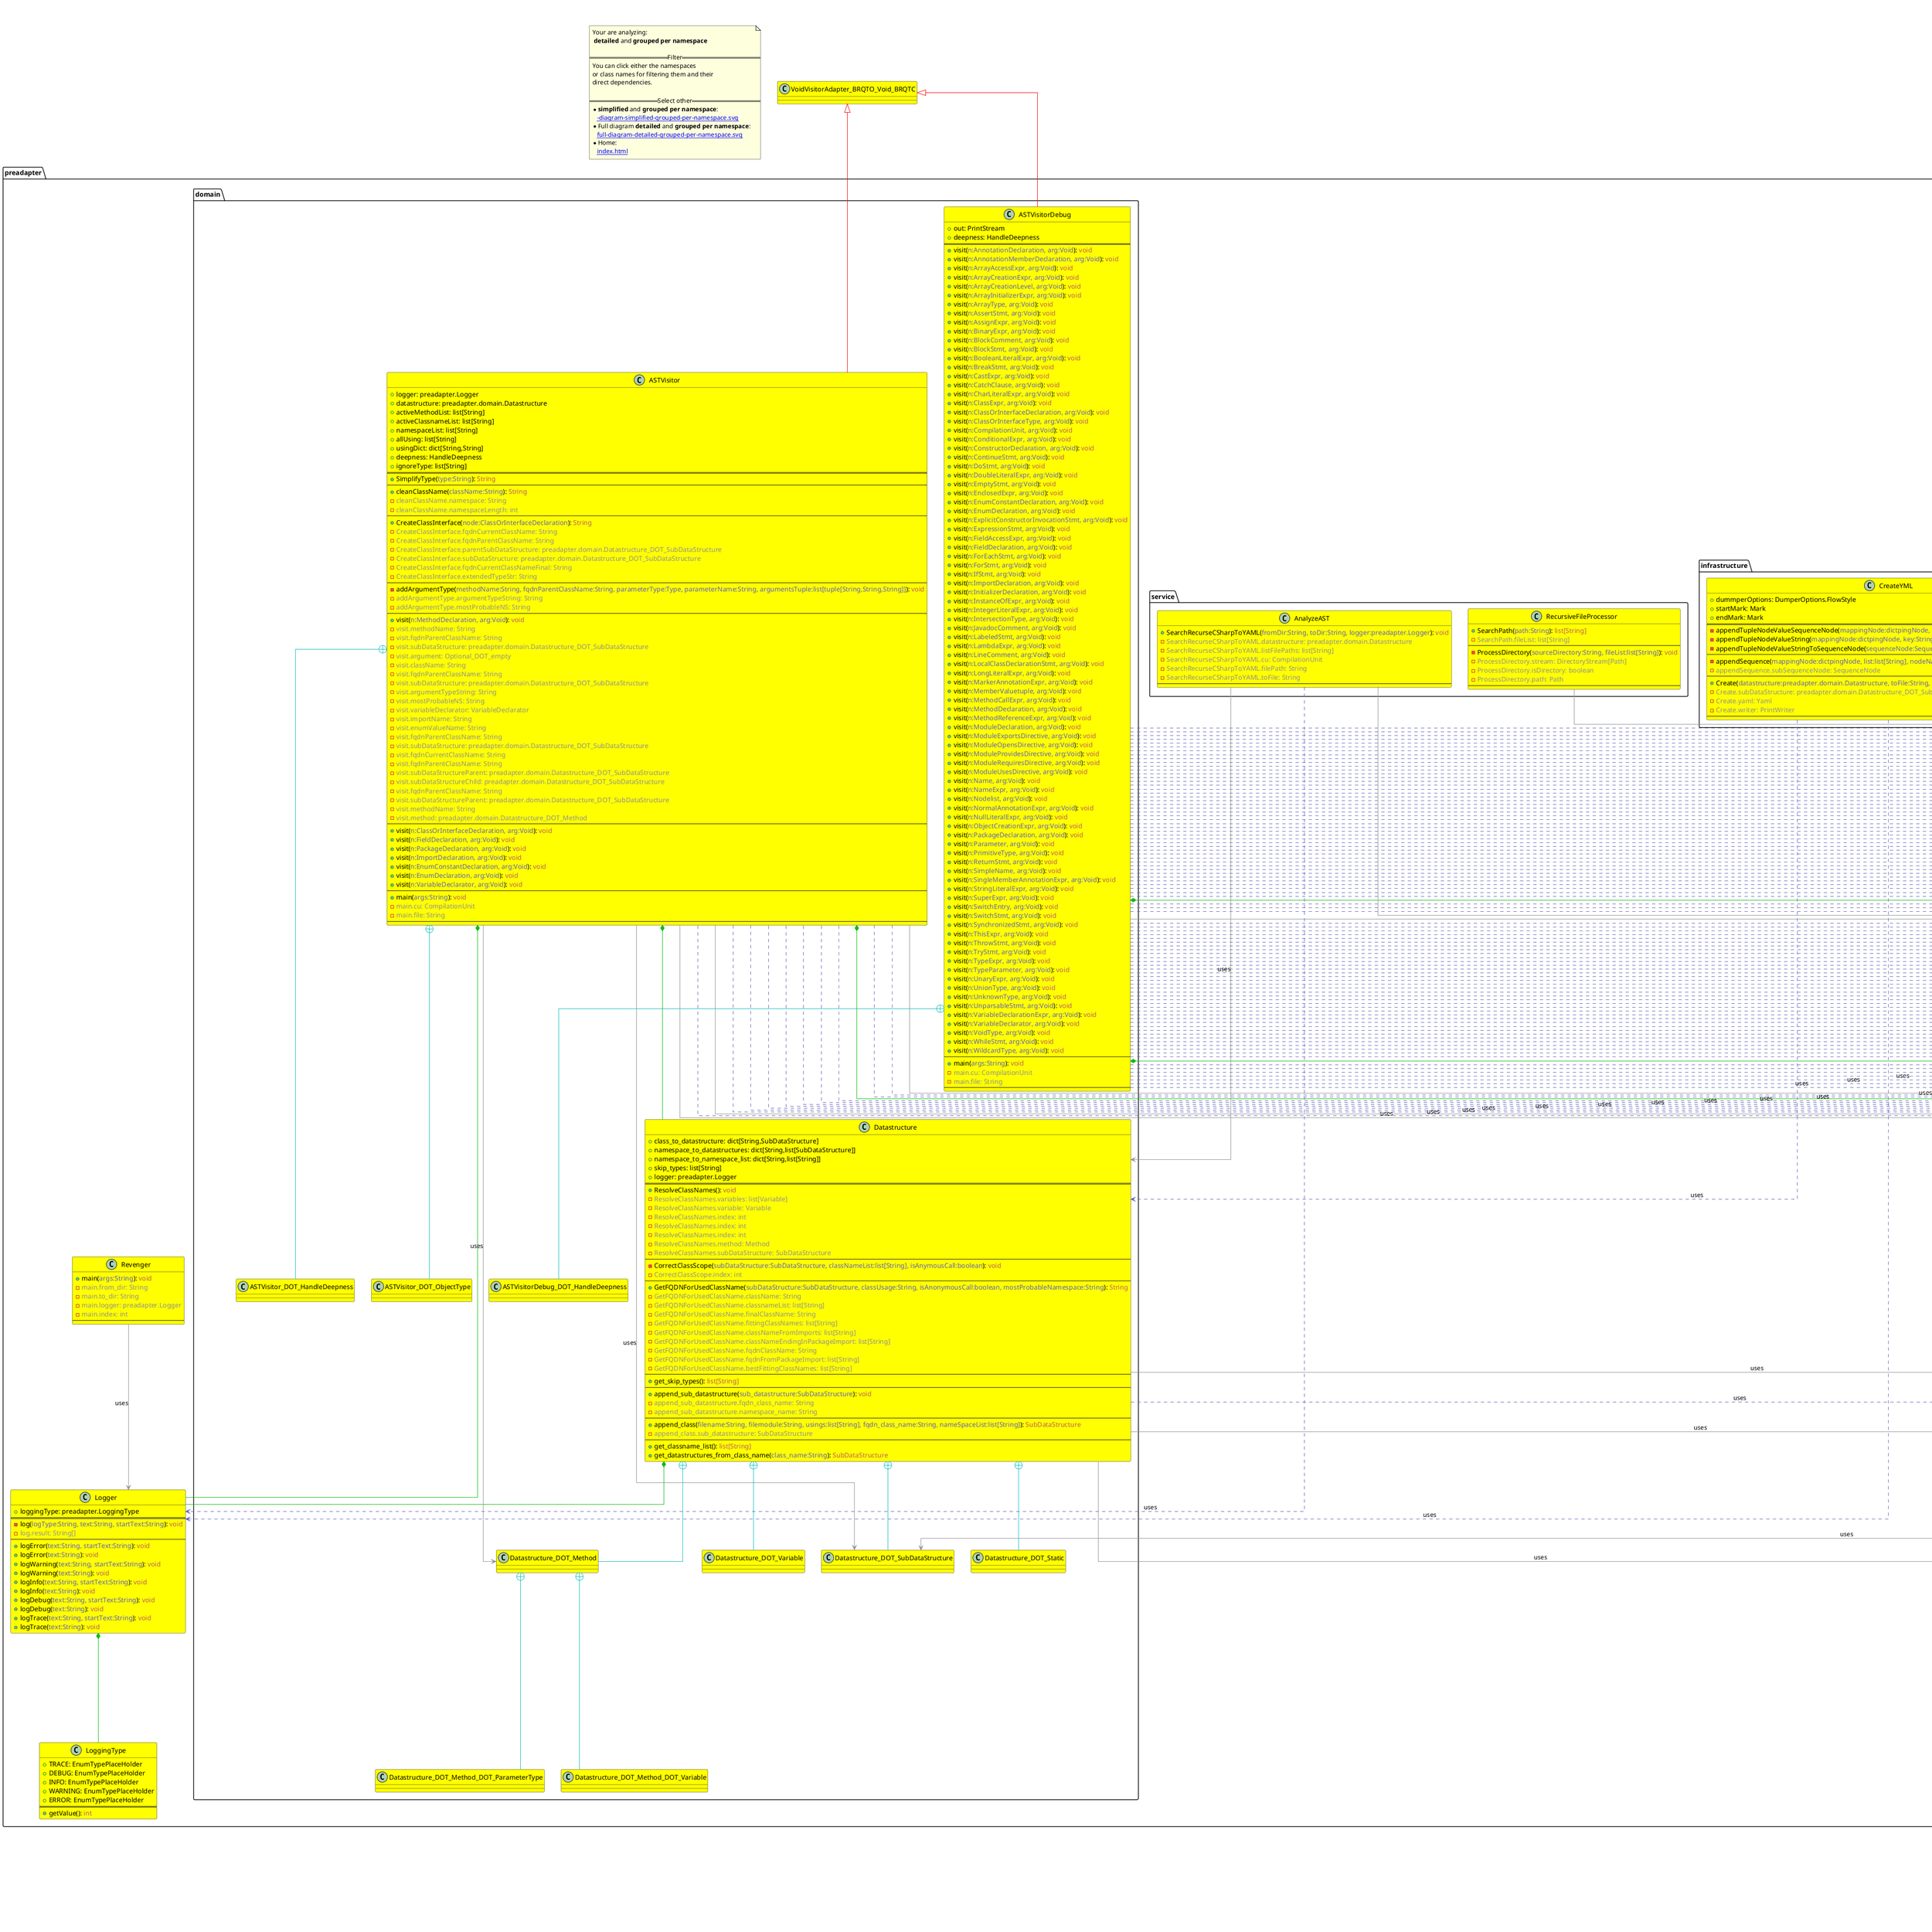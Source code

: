 @startuml
skinparam linetype ortho
title <size:20> **detailed** and **grouped per namespace**</size>
note "Your are analyzing:\n **detailed** and **grouped per namespace**\n\n==Filter==\nYou can click either the namespaces \nor class names for filtering them and their\ndirect dependencies.\n\n==Select other==\n*  **simplified** and **grouped per namespace**:\n   [[-diagram-simplified-grouped-per-namespace.svg]]\n* Full diagram **detailed** and **grouped per namespace**:\n   [[full-diagram-detailed-grouped-per-namespace.svg]]\n* Home:\n   [[index.html]]" as FloatingNote
class Variable [[Variable-diagram-detailed-grouped-per-namespace.svg]] #yellow {
}
class Method [[Method-diagram-detailed-grouped-per-namespace.svg]] #yellow {
}
class SubDataStructure [[SubDataStructure-diagram-detailed-grouped-per-namespace.svg]] #yellow {
}
class CompilationUnit [[CompilationUnit-diagram-detailed-grouped-per-namespace.svg]] #yellow {
}
class VoidVisitorAdapter_BRQTO_Void_BRQTC [[VoidVisitorAdapter_BRQTO_Void_BRQTC-diagram-detailed-grouped-per-namespace.svg]] #yellow {
}
class PrintStream [[PrintStream-diagram-detailed-grouped-per-namespace.svg]] #yellow {
}
class HandleDeepness [[HandleDeepness-diagram-detailed-grouped-per-namespace.svg]] #yellow {
}
class AnnotationDeclaration [[AnnotationDeclaration-diagram-detailed-grouped-per-namespace.svg]] #yellow {
}
class Void [[Void-diagram-detailed-grouped-per-namespace.svg]] #yellow {
}
class AnnotationMemberDeclaration [[AnnotationMemberDeclaration-diagram-detailed-grouped-per-namespace.svg]] #yellow {
}
class ArrayAccessExpr [[ArrayAccessExpr-diagram-detailed-grouped-per-namespace.svg]] #yellow {
}
class ArrayCreationExpr [[ArrayCreationExpr-diagram-detailed-grouped-per-namespace.svg]] #yellow {
}
class ArrayCreationLevel [[ArrayCreationLevel-diagram-detailed-grouped-per-namespace.svg]] #yellow {
}
class ArrayInitializerExpr [[ArrayInitializerExpr-diagram-detailed-grouped-per-namespace.svg]] #yellow {
}
class ArrayType [[ArrayType-diagram-detailed-grouped-per-namespace.svg]] #yellow {
}
class AssertStmt [[AssertStmt-diagram-detailed-grouped-per-namespace.svg]] #yellow {
}
class AssignExpr [[AssignExpr-diagram-detailed-grouped-per-namespace.svg]] #yellow {
}
class BinaryExpr [[BinaryExpr-diagram-detailed-grouped-per-namespace.svg]] #yellow {
}
class BlockComment [[BlockComment-diagram-detailed-grouped-per-namespace.svg]] #yellow {
}
class BlockStmt [[BlockStmt-diagram-detailed-grouped-per-namespace.svg]] #yellow {
}
class BooleanLiteralExpr [[BooleanLiteralExpr-diagram-detailed-grouped-per-namespace.svg]] #yellow {
}
class BreakStmt [[BreakStmt-diagram-detailed-grouped-per-namespace.svg]] #yellow {
}
class CastExpr [[CastExpr-diagram-detailed-grouped-per-namespace.svg]] #yellow {
}
class CatchClause [[CatchClause-diagram-detailed-grouped-per-namespace.svg]] #yellow {
}
class CharLiteralExpr [[CharLiteralExpr-diagram-detailed-grouped-per-namespace.svg]] #yellow {
}
class ClassExpr [[ClassExpr-diagram-detailed-grouped-per-namespace.svg]] #yellow {
}
class ClassOrInterfaceDeclaration [[ClassOrInterfaceDeclaration-diagram-detailed-grouped-per-namespace.svg]] #yellow {
}
class ClassOrInterfaceType [[ClassOrInterfaceType-diagram-detailed-grouped-per-namespace.svg]] #yellow {
}
class ConditionalExpr [[ConditionalExpr-diagram-detailed-grouped-per-namespace.svg]] #yellow {
}
class ConstructorDeclaration [[ConstructorDeclaration-diagram-detailed-grouped-per-namespace.svg]] #yellow {
}
class ContinueStmt [[ContinueStmt-diagram-detailed-grouped-per-namespace.svg]] #yellow {
}
class DoStmt [[DoStmt-diagram-detailed-grouped-per-namespace.svg]] #yellow {
}
class DoubleLiteralExpr [[DoubleLiteralExpr-diagram-detailed-grouped-per-namespace.svg]] #yellow {
}
class EmptyStmt [[EmptyStmt-diagram-detailed-grouped-per-namespace.svg]] #yellow {
}
class EnclosedExpr [[EnclosedExpr-diagram-detailed-grouped-per-namespace.svg]] #yellow {
}
class EnumConstantDeclaration [[EnumConstantDeclaration-diagram-detailed-grouped-per-namespace.svg]] #yellow {
}
class EnumDeclaration [[EnumDeclaration-diagram-detailed-grouped-per-namespace.svg]] #yellow {
}
class ExplicitConstructorInvocationStmt [[ExplicitConstructorInvocationStmt-diagram-detailed-grouped-per-namespace.svg]] #yellow {
}
class ExpressionStmt [[ExpressionStmt-diagram-detailed-grouped-per-namespace.svg]] #yellow {
}
class FieldAccessExpr [[FieldAccessExpr-diagram-detailed-grouped-per-namespace.svg]] #yellow {
}
class FieldDeclaration [[FieldDeclaration-diagram-detailed-grouped-per-namespace.svg]] #yellow {
}
class ForEachStmt [[ForEachStmt-diagram-detailed-grouped-per-namespace.svg]] #yellow {
}
class ForStmt [[ForStmt-diagram-detailed-grouped-per-namespace.svg]] #yellow {
}
class IfStmt [[IfStmt-diagram-detailed-grouped-per-namespace.svg]] #yellow {
}
class ImportDeclaration [[ImportDeclaration-diagram-detailed-grouped-per-namespace.svg]] #yellow {
}
class InitializerDeclaration [[InitializerDeclaration-diagram-detailed-grouped-per-namespace.svg]] #yellow {
}
class InstanceOfExpr [[InstanceOfExpr-diagram-detailed-grouped-per-namespace.svg]] #yellow {
}
class IntegerLiteralExpr [[IntegerLiteralExpr-diagram-detailed-grouped-per-namespace.svg]] #yellow {
}
class IntersectionType [[IntersectionType-diagram-detailed-grouped-per-namespace.svg]] #yellow {
}
class JavadocComment [[JavadocComment-diagram-detailed-grouped-per-namespace.svg]] #yellow {
}
class LabeledStmt [[LabeledStmt-diagram-detailed-grouped-per-namespace.svg]] #yellow {
}
class LambdaExpr [[LambdaExpr-diagram-detailed-grouped-per-namespace.svg]] #yellow {
}
class LineComment [[LineComment-diagram-detailed-grouped-per-namespace.svg]] #yellow {
}
class LocalClassDeclarationStmt [[LocalClassDeclarationStmt-diagram-detailed-grouped-per-namespace.svg]] #yellow {
}
class LongLiteralExpr [[LongLiteralExpr-diagram-detailed-grouped-per-namespace.svg]] #yellow {
}
class MarkerAnnotationExpr [[MarkerAnnotationExpr-diagram-detailed-grouped-per-namespace.svg]] #yellow {
}
class MemberValuetuple [[MemberValuetuple-diagram-detailed-grouped-per-namespace.svg]] #yellow {
}
class MethodCallExpr [[MethodCallExpr-diagram-detailed-grouped-per-namespace.svg]] #yellow {
}
class MethodDeclaration [[MethodDeclaration-diagram-detailed-grouped-per-namespace.svg]] #yellow {
}
class MethodReferenceExpr [[MethodReferenceExpr-diagram-detailed-grouped-per-namespace.svg]] #yellow {
}
class ModuleDeclaration [[ModuleDeclaration-diagram-detailed-grouped-per-namespace.svg]] #yellow {
}
class ModuleExportsDirective [[ModuleExportsDirective-diagram-detailed-grouped-per-namespace.svg]] #yellow {
}
class ModuleOpensDirective [[ModuleOpensDirective-diagram-detailed-grouped-per-namespace.svg]] #yellow {
}
class ModuleProvidesDirective [[ModuleProvidesDirective-diagram-detailed-grouped-per-namespace.svg]] #yellow {
}
class ModuleRequiresDirective [[ModuleRequiresDirective-diagram-detailed-grouped-per-namespace.svg]] #yellow {
}
class ModuleUsesDirective [[ModuleUsesDirective-diagram-detailed-grouped-per-namespace.svg]] #yellow {
}
class Name [[Name-diagram-detailed-grouped-per-namespace.svg]] #yellow {
}
class NameExpr [[NameExpr-diagram-detailed-grouped-per-namespace.svg]] #yellow {
}
class Nodelist [[Nodelist-diagram-detailed-grouped-per-namespace.svg]] #yellow {
}
class NormalAnnotationExpr [[NormalAnnotationExpr-diagram-detailed-grouped-per-namespace.svg]] #yellow {
}
class NullLiteralExpr [[NullLiteralExpr-diagram-detailed-grouped-per-namespace.svg]] #yellow {
}
class ObjectCreationExpr [[ObjectCreationExpr-diagram-detailed-grouped-per-namespace.svg]] #yellow {
}
class PackageDeclaration [[PackageDeclaration-diagram-detailed-grouped-per-namespace.svg]] #yellow {
}
class Parameter [[Parameter-diagram-detailed-grouped-per-namespace.svg]] #yellow {
}
class PrimitiveType [[PrimitiveType-diagram-detailed-grouped-per-namespace.svg]] #yellow {
}
class ReturnStmt [[ReturnStmt-diagram-detailed-grouped-per-namespace.svg]] #yellow {
}
class SimpleName [[SimpleName-diagram-detailed-grouped-per-namespace.svg]] #yellow {
}
class SingleMemberAnnotationExpr [[SingleMemberAnnotationExpr-diagram-detailed-grouped-per-namespace.svg]] #yellow {
}
class StringLiteralExpr [[StringLiteralExpr-diagram-detailed-grouped-per-namespace.svg]] #yellow {
}
class SuperExpr [[SuperExpr-diagram-detailed-grouped-per-namespace.svg]] #yellow {
}
class SwitchEntry [[SwitchEntry-diagram-detailed-grouped-per-namespace.svg]] #yellow {
}
class SwitchStmt [[SwitchStmt-diagram-detailed-grouped-per-namespace.svg]] #yellow {
}
class SynchronizedStmt [[SynchronizedStmt-diagram-detailed-grouped-per-namespace.svg]] #yellow {
}
class ThisExpr [[ThisExpr-diagram-detailed-grouped-per-namespace.svg]] #yellow {
}
class ThrowStmt [[ThrowStmt-diagram-detailed-grouped-per-namespace.svg]] #yellow {
}
class TryStmt [[TryStmt-diagram-detailed-grouped-per-namespace.svg]] #yellow {
}
class TypeExpr [[TypeExpr-diagram-detailed-grouped-per-namespace.svg]] #yellow {
}
class TypeParameter [[TypeParameter-diagram-detailed-grouped-per-namespace.svg]] #yellow {
}
class UnaryExpr [[UnaryExpr-diagram-detailed-grouped-per-namespace.svg]] #yellow {
}
class UnionType [[UnionType-diagram-detailed-grouped-per-namespace.svg]] #yellow {
}
class UnknownType [[UnknownType-diagram-detailed-grouped-per-namespace.svg]] #yellow {
}
class UnparsableStmt [[UnparsableStmt-diagram-detailed-grouped-per-namespace.svg]] #yellow {
}
class VariableDeclarationExpr [[VariableDeclarationExpr-diagram-detailed-grouped-per-namespace.svg]] #yellow {
}
class VariableDeclarator [[VariableDeclarator-diagram-detailed-grouped-per-namespace.svg]] #yellow {
}
class VoidType [[VoidType-diagram-detailed-grouped-per-namespace.svg]] #yellow {
}
class WhileStmt [[WhileStmt-diagram-detailed-grouped-per-namespace.svg]] #yellow {
}
class WildcardType [[WildcardType-diagram-detailed-grouped-per-namespace.svg]] #yellow {
}
class DumperOptions.FlowStyle [[DumperOptions.FlowStyle-diagram-detailed-grouped-per-namespace.svg]] #yellow {
}
class Mark [[Mark-diagram-detailed-grouped-per-namespace.svg]] #yellow {
}
class dictpingNode [[dictpingNode-diagram-detailed-grouped-per-namespace.svg]] #yellow {
}
class SequenceNode [[SequenceNode-diagram-detailed-grouped-per-namespace.svg]] #yellow {
}
class Yaml [[Yaml-diagram-detailed-grouped-per-namespace.svg]] #yellow {
}
class PrintWriter [[PrintWriter-diagram-detailed-grouped-per-namespace.svg]] #yellow {
}
class EnumTest [[EnumTest-diagram-detailed-grouped-per-namespace.svg]] #yellow {
}
class .Vehicle [[.Vehicle-diagram-detailed-grouped-per-namespace.svg]] #yellow {
}
class Type [[Type-diagram-detailed-grouped-per-namespace.svg]] #yellow {
}
class Optional_DOT_empty [[Optional_DOT_empty-diagram-detailed-grouped-per-namespace.svg]] #yellow {
}
class Path [[Path-diagram-detailed-grouped-per-namespace.svg]] #yellow {
}
' Closing all previous_sub_namespace_list namespace None because file analysis is finished.
namespace Examples [[Examples-diagram-detailed-grouped-per-namespace.svg]] {
namespace Examples.BadDesign [[Examples.BadDesign-diagram-detailed-grouped-per-namespace.svg]] {
  class Examples.BadDesign.DB [[Examples.BadDesign.DB-diagram-detailed-grouped-per-namespace.svg]] #yellow {
    + get(<font color="6060BB">queryString:String</font>): <font color="BB6060">String</font>
    + getCarsWhere(<font color="6060BB">whereQueryString:String</font>): <font color="BB6060">String</font>
    + set(<font color="6060BB">queryString:String</font>): <font color="BB6060">void</font>
    + update(<font color="6060BB">queryString:String</font>): <font color="BB6060">void</font>
    + getUserWhere(<font color="6060BB">query:String</font>): <font color="BB6060">Examples.BadDesign.FakeEntitities.User</font>
    + getCustomerWhere(<font color="6060BB">query:String</font>): <font color="BB6060">Examples.BadDesign.FakeEntitities.Customer</font>
    + getItemWhere(<font color="6060BB">query:String</font>): <font color="BB6060">Examples.BadDesign.FakeEntitities.Item</font>
    + getInvoiceWhere(<font color="6060BB">query:String</font>): <font color="BB6060">Examples.BadDesign.FakeEntitities.Invoice</font>
    + getComplaintsWhere(<font color="6060BB">query:String</font>): <font color="BB6060">Examples.BadDesign.FakeEntitities.Complaints</font>
    + getUserHavingItem(<font color="6060BB">item:Examples.BadDesign.FakeEntitities.Item</font>): <font color="BB6060">Examples.BadDesign.FakeEntitities.User</font>
    + getCustomerFromComplaint(<font color="6060BB">complaint:Examples.BadDesign.FakeEntitities.Complaints</font>): <font color="BB6060">Examples.BadDesign.FakeEntitities.Customer</font>
    + getItemFromUser(<font color="6060BB">user:Examples.BadDesign.FakeEntitities.User</font>): <font color="BB6060">Examples.BadDesign.FakeEntitities.Item</font>
    + getInvoiceFromCustomer(<font color="6060BB">c:Examples.BadDesign.FakeEntitities.Customer</font>): <font color="BB6060">Examples.BadDesign.FakeEntitities.Invoice</font>
    + getComplaintsFromItem(<font color="6060BB">item:Examples.BadDesign.FakeEntitities.Item</font>): <font color="BB6060">Examples.BadDesign.FakeEntitities.Complaints</font>
    + getFirstUser(<font color="6060BB"></font>): <font color="BB6060">Examples.BadDesign.FakeEntitities.User</font>
    + getFirstCustomerWhere(<font color="6060BB"></font>): <font color="BB6060">Examples.BadDesign.FakeEntitities.Customer</font>
    + getFirstItem(<font color="6060BB"></font>): <font color="BB6060">Examples.BadDesign.FakeEntitities.Item</font>
    + getFirstInvoice(<font color="6060BB"></font>): <font color="BB6060">Examples.BadDesign.FakeEntitities.Invoice</font>
    + getFirstComplaints(<font color="6060BB"></font>): <font color="BB6060">Examples.BadDesign.FakeEntitities.Complaints</font>
    + getCarFromDriver(<font color="6060BB">d:Examples.BadDesign.CarExample.CarParts.Driver</font>): <font color="BB6060">Examples.BadDesign.CarExample.Car</font>
    + getDriverFromCar(<font color="6060BB">c:Examples.BadDesign.CarExample.Car</font>): <font color="BB6060">Examples.BadDesign.CarExample.CarParts.Driver</font>
    + getWheelsFromCar(<font color="6060BB">c:Examples.BadDesign.CarExample.Car</font>): <font color="BB6060">Examples.BadDesign.CarExample.CarParts.Wheels</font>
    + getDoorsFromCar(<font color="6060BB">c:Examples.BadDesign.CarExample.Car</font>): <font color="BB6060">Examples.BadDesign.CarExample.CarParts.Doors</font>
    + getSeatsFromCar(<font color="6060BB">c:Examples.BadDesign.CarExample.Car</font>): <font color="BB6060">Examples.BadDesign.CarExample.CarParts.Seats</font>
  }
'Compared namespace Examples.BadDesign [[Examples.BadDesign-diagram-detailed-grouped-per-namespace.svg]] { with last element of   }
' Closing all previous_sub_namespace_list namespace None because file analysis is finished.
' Closing namespace BadDesign
}
' Closing namespace Examples
}
namespace Examples [[Examples-diagram-detailed-grouped-per-namespace.svg]] {
namespace Examples.BadDesign [[Examples.BadDesign-diagram-detailed-grouped-per-namespace.svg]] {
namespace Examples.BadDesign.BasicExample [[Examples.BadDesign.BasicExample-diagram-detailed-grouped-per-namespace.svg]] {
    interface Examples.BadDesign.BasicExample.IExample [[Examples.BadDesign.BasicExample.IExample-diagram-detailed-grouped-per-namespace.svg]] #yellow {
      + example(<font color="6060BB">useless1:Examples.BadDesign.BasicExample.Useless, useless2:Examples.BadDesign.BasicExample.Useless</font>): <font color="BB6060">void</font>
    }
    class Examples.BadDesign.BasicExample.Useless [[Examples.BadDesign.BasicExample.Useless-diagram-detailed-grouped-per-namespace.svg]] #yellow {
      + db: Examples.BadDesign.DB
==
      + useless(<font color="6060BB"></font>): <font color="BB6060">void</font>
      - <font color="909090">useless.testEnum: Examples.BadDesign.BasicExample.SideExample.SideTestEnum</font>
--
    }
    class Examples.BadDesign.BasicExample.ClassExample_DOT_InnerClassExample [[Examples.BadDesign.BasicExample.ClassExample_DOT_InnerClassExample-diagram-detailed-grouped-per-namespace.svg]] #yellow {
    }
    class Examples.BadDesign.BasicExample.ClassExample_DOT_InnerClassExample_DOT_classInMethodExample [[Examples.BadDesign.BasicExample.ClassExample_DOT_InnerClassExample_DOT_classInMethodExample-diagram-detailed-grouped-per-namespace.svg]] #yellow {
    }
    class Examples.BadDesign.BasicExample.BaseExample_DOT_EnumTest [[Examples.BadDesign.BasicExample.BaseExample_DOT_EnumTest-diagram-detailed-grouped-per-namespace.svg]] #yellow {
    }
    class Examples.BadDesign.BasicExample.ClassExample [[Examples.BadDesign.BasicExample.ClassExample-diagram-detailed-grouped-per-namespace.svg]] #yellow {
      + memberVarUseless: Examples.BadDesign.BasicExample.Useless
      + memberVarEnumTest: EnumTest
==
      + example(<font color="6060BB">useless1:Examples.BadDesign.BasicExample.Useless, useless2:Examples.BadDesign.BasicExample.Useless</font>): <font color="BB6060">void</font>
      - <font color="909090">example.localVarBaseExample: Examples.BadDesign.BasicExample.BaseExample</font>
--
      + getExample(<font color="6060BB"></font>): <font color="BB6060">Examples.BadDesign.BasicExample.IExample</font>
      + exampleAbstract(<font color="6060BB">useless1:Examples.BadDesign.BasicExample.Useless, useless2:Examples.BadDesign.BasicExample.Useless</font>): <font color="BB6060">Examples.BadDesign.BasicExample.Useless</font>
    }
    class Examples.BadDesign.BasicExample.BaseExample [[Examples.BadDesign.BasicExample.BaseExample-diagram-detailed-grouped-per-namespace.svg]] #yellow {
      + exampleAbstract(<font color="6060BB">useless1:Examples.BadDesign.BasicExample.Useless, useless2:Examples.BadDesign.BasicExample.Useless</font>): <font color="BB6060">Examples.BadDesign.BasicExample.Useless</font>
      + otherExample(<font color="6060BB"></font>): <font color="BB6060">void</font>
    }
    abstract class Examples.BadDesign.BasicExample.AbstractBaseExample [[Examples.BadDesign.BasicExample.AbstractBaseExample-diagram-detailed-grouped-per-namespace.svg]] #yellow {
      + exampleAbstract(<font color="6060BB">useless1:Examples.BadDesign.BasicExample.Useless, useless2:Examples.BadDesign.BasicExample.Useless</font>): <font color="BB6060">Examples.BadDesign.BasicExample.Useless</font>
    }
'Compared namespace Examples.BadDesign.BasicExample [[Examples.BadDesign.BasicExample-diagram-detailed-grouped-per-namespace.svg]] { with last element of     }
' Closing all previous_sub_namespace_list namespace None because file analysis is finished.
' Closing namespace BasicExample
}
' Closing namespace BadDesign
}
' Closing namespace Examples
}
namespace Examples [[Examples-diagram-detailed-grouped-per-namespace.svg]] {
namespace Examples.BadDesign [[Examples.BadDesign-diagram-detailed-grouped-per-namespace.svg]] {
namespace Examples.BadDesign.BasicExample [[Examples.BadDesign.BasicExample-diagram-detailed-grouped-per-namespace.svg]] {
namespace Examples.BadDesign.BasicExample.SideExample [[Examples.BadDesign.BasicExample.SideExample-diagram-detailed-grouped-per-namespace.svg]] {
      class Examples.BadDesign.BasicExample.SideExample.SideTestEnum [[Examples.BadDesign.BasicExample.SideExample.SideTestEnum-diagram-detailed-grouped-per-namespace.svg]] #yellow {
        + TestEnumValue1: EnumTypePlaceHolder
        + TestEnumValue2: EnumTypePlaceHolder
==
      }
      class Examples.BadDesign.BasicExample.SideExample.SideExample [[Examples.BadDesign.BasicExample.SideExample.SideExample-diagram-detailed-grouped-per-namespace.svg]] #yellow {
        + db: Examples.BadDesign.DB
==
        + test(<font color="6060BB">testEnum:Examples.BadDesign.BasicExample.SideExample.SideTestEnum</font>): <font color="BB6060">void</font>
        + testNoParameter(<font color="6060BB"></font>): <font color="BB6060">void</font>
      }
'Compared namespace Examples.BadDesign.BasicExample.SideExample [[Examples.BadDesign.BasicExample.SideExample-diagram-detailed-grouped-per-namespace.svg]] { with last element of       }
' Closing all previous_sub_namespace_list namespace None because file analysis is finished.
' Closing namespace SideExample
}
' Closing namespace BasicExample
}
' Closing namespace BadDesign
}
' Closing namespace Examples
}
namespace Examples [[Examples-diagram-detailed-grouped-per-namespace.svg]] {
namespace Examples.BadDesign [[Examples.BadDesign-diagram-detailed-grouped-per-namespace.svg]] {
namespace Examples.BadDesign.CarExample [[Examples.BadDesign.CarExample-diagram-detailed-grouped-per-namespace.svg]] {
    class Examples.BadDesign.CarExample.Vehicle [[Examples.BadDesign.CarExample.Vehicle-diagram-detailed-grouped-per-namespace.svg]] #yellow {
      + db: Examples.BadDesign.DB
==
      + setSpeed(<font color="6060BB">speed:int</font>): <font color="BB6060">void</font>
      + getSpeed(<font color="6060BB"></font>): <font color="BB6060">int</font>
    }
    class Examples.BadDesign.CarExample.Car [[Examples.BadDesign.CarExample.Car-diagram-detailed-grouped-per-namespace.svg]] #yellow {
      + wheels: Examples.BadDesign.CarExample.CarParts.Wheels
      + vehicle: Examples.BadDesign.CarExample.Vehicle
      + db: Examples.BadDesign.DB
==
      + createCar(<font color="6060BB">doors:Examples.BadDesign.CarExample.CarParts.Doors</font>): <font color="BB6060">void</font>
      - <font color="909090">createCar.seats: Examples.BadDesign.CarExample.CarParts.Seats</font>
--
    }
'Compared namespace Examples.BadDesign.CarExample [[Examples.BadDesign.CarExample-diagram-detailed-grouped-per-namespace.svg]] { with last element of     }
' Closing all previous_sub_namespace_list namespace None because file analysis is finished.
' Closing namespace CarExample
}
' Closing namespace BadDesign
}
' Closing namespace Examples
}
namespace Examples [[Examples-diagram-detailed-grouped-per-namespace.svg]] {
namespace Examples.BadDesign [[Examples.BadDesign-diagram-detailed-grouped-per-namespace.svg]] {
namespace Examples.BadDesign.CarExample [[Examples.BadDesign.CarExample-diagram-detailed-grouped-per-namespace.svg]] {
namespace Examples.BadDesign.CarExample.CarParts [[Examples.BadDesign.CarExample.CarParts-diagram-detailed-grouped-per-namespace.svg]] {
      class Examples.BadDesign.CarExample.CarParts.Driver [[Examples.BadDesign.CarExample.CarParts.Driver-diagram-detailed-grouped-per-namespace.svg]] #yellow {
        + db: Examples.BadDesign.DB
==
        + getWeight(<font color="6060BB"></font>): <font color="BB6060">int</font>
      }
      class Examples.BadDesign.CarExample.CarParts.Seats [[Examples.BadDesign.CarExample.CarParts.Seats-diagram-detailed-grouped-per-namespace.svg]] #yellow {
        + db: Examples.BadDesign.DB
==
        + getWeight(<font color="6060BB"></font>): <font color="BB6060">int</font>
      }
      class Examples.BadDesign.CarExample.CarParts.Wheels [[Examples.BadDesign.CarExample.CarParts.Wheels-diagram-detailed-grouped-per-namespace.svg]] #yellow {
        + db: Examples.BadDesign.DB
==
        + getWeight(<font color="6060BB"></font>): <font color="BB6060">int</font>
      }
      class Examples.BadDesign.CarExample.CarParts.Doors [[Examples.BadDesign.CarExample.CarParts.Doors-diagram-detailed-grouped-per-namespace.svg]] #yellow {
        + db: Examples.BadDesign.DB
==
        + getWeight(<font color="6060BB"></font>): <font color="BB6060">int</font>
      }
'Compared namespace Examples.BadDesign.CarExample.CarParts [[Examples.BadDesign.CarExample.CarParts-diagram-detailed-grouped-per-namespace.svg]] { with last element of       }
' Closing all previous_sub_namespace_list namespace None because file analysis is finished.
' Closing namespace CarParts
}
' Closing namespace CarExample
}
' Closing namespace BadDesign
}
' Closing namespace Examples
}
namespace Examples [[Examples-diagram-detailed-grouped-per-namespace.svg]] {
namespace Examples.BadDesign [[Examples.BadDesign-diagram-detailed-grouped-per-namespace.svg]] {
namespace Examples.BadDesign.FakeEntitities [[Examples.BadDesign.FakeEntitities-diagram-detailed-grouped-per-namespace.svg]] {
    class Examples.BadDesign.FakeEntitities.Invoice [[Examples.BadDesign.FakeEntitities.Invoice-diagram-detailed-grouped-per-namespace.svg]] #yellow {
    }
    class Examples.BadDesign.FakeEntitities.Item [[Examples.BadDesign.FakeEntitities.Item-diagram-detailed-grouped-per-namespace.svg]] #yellow {
    }
    class Examples.BadDesign.FakeEntitities.Customer [[Examples.BadDesign.FakeEntitities.Customer-diagram-detailed-grouped-per-namespace.svg]] #yellow {
    }
    class Examples.BadDesign.FakeEntitities.User [[Examples.BadDesign.FakeEntitities.User-diagram-detailed-grouped-per-namespace.svg]] #yellow {
    }
    class Examples.BadDesign.FakeEntitities.Complaints [[Examples.BadDesign.FakeEntitities.Complaints-diagram-detailed-grouped-per-namespace.svg]] #yellow {
    }
'Compared namespace Examples.BadDesign.FakeEntitities [[Examples.BadDesign.FakeEntitities-diagram-detailed-grouped-per-namespace.svg]] { with last element of     }
' Closing all previous_sub_namespace_list namespace None because file analysis is finished.
' Closing namespace FakeEntitities
}
' Closing namespace BadDesign
}
' Closing namespace Examples
}
namespace Examples [[Examples-diagram-detailed-grouped-per-namespace.svg]] {
namespace Examples.BetterDesign [[Examples.BetterDesign-diagram-detailed-grouped-per-namespace.svg]] {
  class Examples.BetterDesign.DBCustomers [[Examples.BetterDesign.DBCustomers-diagram-detailed-grouped-per-namespace.svg]] #yellow {
    + getCustomer(<font color="6060BB">i:Examples.BetterDesign.FakeEntitities.Invoice</font>): <font color="BB6060">Examples.BetterDesign.FakeEntitities.Customer</font>
    + getItem(<font color="6060BB">c:Examples.BetterDesign.FakeEntitities.Complaints</font>): <font color="BB6060">Examples.BetterDesign.FakeEntitities.Item</font>
    + getInvoice(<font color="6060BB">c:Examples.BetterDesign.FakeEntitities.Customer</font>): <font color="BB6060">Examples.BetterDesign.FakeEntitities.Invoice</font>
    + getComplaints(<font color="6060BB">c:Examples.BetterDesign.FakeEntitities.Customer</font>): <font color="BB6060">Examples.BetterDesign.FakeEntitities.Complaints</font>
    + getUser(<font color="6060BB">item:Examples.BetterDesign.FakeEntitities.Item</font>): <font color="BB6060">Examples.BetterDesign.FakeEntitities.User</font>
    + getCustomer(<font color="6060BB">complaint:Examples.BetterDesign.FakeEntitities.Complaints</font>): <font color="BB6060">Examples.BetterDesign.FakeEntitities.Customer</font>
    + getItem(<font color="6060BB">user:Examples.BetterDesign.FakeEntitities.User</font>): <font color="BB6060">Examples.BetterDesign.FakeEntitities.Item</font>
    + getComplaints(<font color="6060BB">item:Examples.BetterDesign.FakeEntitities.Item</font>): <font color="BB6060">Examples.BetterDesign.FakeEntitities.Complaints</font>
    + getFirstUser(<font color="6060BB"></font>): <font color="BB6060">Examples.BetterDesign.FakeEntitities.User</font>
    + getFirstItem(<font color="6060BB"></font>): <font color="BB6060">Examples.BetterDesign.FakeEntitities.Item</font>
    + getFirstInvoice(<font color="6060BB"></font>): <font color="BB6060">Examples.BetterDesign.FakeEntitities.Invoice</font>
    + getFirstComplaints(<font color="6060BB"></font>): <font color="BB6060">Examples.BetterDesign.FakeEntitities.Complaints</font>
  }
  class Examples.BetterDesign.DBCar [[Examples.BetterDesign.DBCar-diagram-detailed-grouped-per-namespace.svg]] #yellow {
    + getCarsForDriver(<font color="6060BB">driver:Examples.BetterDesign.CarExample.CarParts.Driver</font>): <font color="BB6060">String</font>
    + updateCar(<font color="6060BB">car:Examples.BetterDesign.CarExample.Car, seats:Examples.BetterDesign.CarExample.CarParts.Seats</font>): <font color="BB6060">void</font>
    + updateCar(<font color="6060BB">car:Examples.BetterDesign.CarExample.Car, doors:Examples.BetterDesign.CarExample.CarParts.Doors</font>): <font color="BB6060">void</font>
    + sellCarTo(<font color="6060BB">car:Examples.BetterDesign.CarExample.Car, driver:Examples.BetterDesign.CarExample.CarParts.Driver</font>): <font color="BB6060">void</font>
    + getCarFromDriver(<font color="6060BB">d:Examples.BetterDesign.CarExample.CarParts.Driver</font>): <font color="BB6060">Examples.BetterDesign.CarExample.Car</font>
    + getDriverFromCar(<font color="6060BB">c:Examples.BetterDesign.CarExample.Car</font>): <font color="BB6060">Examples.BetterDesign.CarExample.CarParts.Driver</font>
    + getWheelsFromCar(<font color="6060BB">c:Examples.BetterDesign.CarExample.Car</font>): <font color="BB6060">Examples.BetterDesign.CarExample.CarParts.Wheels</font>
    + getDoorsFromCar(<font color="6060BB">c:Examples.BetterDesign.CarExample.Car</font>): <font color="BB6060">Examples.BetterDesign.CarExample.CarParts.Doors</font>
    + getSeatsFromCar(<font color="6060BB">c:Examples.BetterDesign.CarExample.Car</font>): <font color="BB6060">Examples.BetterDesign.CarExample.CarParts.Seats</font>
  }
'Compared namespace Examples.BetterDesign [[Examples.BetterDesign-diagram-detailed-grouped-per-namespace.svg]] { with last element of   }
' Closing all previous_sub_namespace_list namespace None because file analysis is finished.
' Closing namespace BetterDesign
}
' Closing namespace Examples
}
namespace Examples [[Examples-diagram-detailed-grouped-per-namespace.svg]] {
namespace Examples.BetterDesign [[Examples.BetterDesign-diagram-detailed-grouped-per-namespace.svg]] {
namespace Examples.BetterDesign.CarExample [[Examples.BetterDesign.CarExample-diagram-detailed-grouped-per-namespace.svg]] {
    class Examples.BetterDesign.CarExample.Vehicle [[Examples.BetterDesign.CarExample.Vehicle-diagram-detailed-grouped-per-namespace.svg]] #yellow {
      + db: Examples.BetterDesign.DBCar
==
      + setSpeed(<font color="6060BB">speed:int</font>): <font color="BB6060">void</font>
      + getSpeed(<font color="6060BB"></font>): <font color="BB6060">int</font>
    }
    class Examples.BetterDesign.CarExample.Car [[Examples.BetterDesign.CarExample.Car-diagram-detailed-grouped-per-namespace.svg]] #yellow {
      + wheels: Examples.BetterDesign.CarExample.CarParts.Wheels
      + seats: Examples.BetterDesign.CarExample.CarParts.Seats
      + driver: Examples.BetterDesign.CarExample.CarParts.Driver
      + doors: Examples.BetterDesign.CarExample.CarParts.Doors
==
      + createCar(<font color="6060BB">doors:Examples.BetterDesign.CarExample.CarParts.Doors</font>): <font color="BB6060">void</font>
    }
'Compared namespace Examples.BetterDesign.CarExample [[Examples.BetterDesign.CarExample-diagram-detailed-grouped-per-namespace.svg]] { with last element of     }
' Closing all previous_sub_namespace_list namespace None because file analysis is finished.
' Closing namespace CarExample
}
' Closing namespace BetterDesign
}
' Closing namespace Examples
}
namespace Examples [[Examples-diagram-detailed-grouped-per-namespace.svg]] {
namespace Examples.BetterDesign [[Examples.BetterDesign-diagram-detailed-grouped-per-namespace.svg]] {
namespace Examples.BetterDesign.CarExample [[Examples.BetterDesign.CarExample-diagram-detailed-grouped-per-namespace.svg]] {
namespace Examples.BetterDesign.CarExample.CarParts [[Examples.BetterDesign.CarExample.CarParts-diagram-detailed-grouped-per-namespace.svg]] {
      class Examples.BetterDesign.CarExample.CarParts.Wheels [[Examples.BetterDesign.CarExample.CarParts.Wheels-diagram-detailed-grouped-per-namespace.svg]] #yellow {
        + db: Examples.BetterDesign.DBCar
==
        + getWeight(<font color="6060BB"></font>): <font color="BB6060">int</font>
      }
      class Examples.BetterDesign.CarExample.CarParts.Seats [[Examples.BetterDesign.CarExample.CarParts.Seats-diagram-detailed-grouped-per-namespace.svg]] #yellow {
        + db: Examples.BetterDesign.DBCar
==
        + getWeight(<font color="6060BB"></font>): <font color="BB6060">int</font>
      }
      class Examples.BetterDesign.CarExample.CarParts.Driver [[Examples.BetterDesign.CarExample.CarParts.Driver-diagram-detailed-grouped-per-namespace.svg]] #yellow {
        + db: Examples.BetterDesign.DBCar
==
        + getWeight(<font color="6060BB"></font>): <font color="BB6060">int</font>
      }
      class Examples.BetterDesign.CarExample.CarParts.Doors [[Examples.BetterDesign.CarExample.CarParts.Doors-diagram-detailed-grouped-per-namespace.svg]] #yellow {
        + db: Examples.BetterDesign.DBCar
==
        + getWeight(<font color="6060BB"></font>): <font color="BB6060">int</font>
      }
'Compared namespace Examples.BetterDesign.CarExample.CarParts [[Examples.BetterDesign.CarExample.CarParts-diagram-detailed-grouped-per-namespace.svg]] { with last element of       }
' Closing all previous_sub_namespace_list namespace None because file analysis is finished.
' Closing namespace CarParts
}
' Closing namespace CarExample
}
' Closing namespace BetterDesign
}
' Closing namespace Examples
}
namespace Examples [[Examples-diagram-detailed-grouped-per-namespace.svg]] {
namespace Examples.BetterDesign [[Examples.BetterDesign-diagram-detailed-grouped-per-namespace.svg]] {
namespace Examples.BetterDesign.FakeEntitities [[Examples.BetterDesign.FakeEntitities-diagram-detailed-grouped-per-namespace.svg]] {
    class Examples.BetterDesign.FakeEntitities.Item [[Examples.BetterDesign.FakeEntitities.Item-diagram-detailed-grouped-per-namespace.svg]] #yellow {
    }
    class Examples.BetterDesign.FakeEntitities.Customer [[Examples.BetterDesign.FakeEntitities.Customer-diagram-detailed-grouped-per-namespace.svg]] #yellow {
    }
    class Examples.BetterDesign.FakeEntitities.Invoice [[Examples.BetterDesign.FakeEntitities.Invoice-diagram-detailed-grouped-per-namespace.svg]] #yellow {
    }
    class Examples.BetterDesign.FakeEntitities.Complaints [[Examples.BetterDesign.FakeEntitities.Complaints-diagram-detailed-grouped-per-namespace.svg]] #yellow {
    }
    class Examples.BetterDesign.FakeEntitities.User [[Examples.BetterDesign.FakeEntitities.User-diagram-detailed-grouped-per-namespace.svg]] #yellow {
    }
'Compared namespace Examples.BetterDesign.FakeEntitities [[Examples.BetterDesign.FakeEntitities-diagram-detailed-grouped-per-namespace.svg]] { with last element of     }
' Closing all previous_sub_namespace_list namespace None because file analysis is finished.
' Closing namespace FakeEntitities
}
' Closing namespace BetterDesign
}
' Closing namespace Examples
}
namespace preadapter [[preadapter-diagram-detailed-grouped-per-namespace.svg]] {
class preadapter.Logger [[preadapter.Logger-diagram-detailed-grouped-per-namespace.svg]] #yellow {
  + loggingType: preadapter.LoggingType
==
  - log(<font color="6060BB">logType:String, text:String, startText:String</font>): <font color="BB6060">void</font>
  - <font color="909090">log.result: String[]</font>
--
  + logError(<font color="6060BB">text:String, startText:String</font>): <font color="BB6060">void</font>
  + logError(<font color="6060BB">text:String</font>): <font color="BB6060">void</font>
  + logWarning(<font color="6060BB">text:String, startText:String</font>): <font color="BB6060">void</font>
  + logWarning(<font color="6060BB">text:String</font>): <font color="BB6060">void</font>
  + logInfo(<font color="6060BB">text:String, startText:String</font>): <font color="BB6060">void</font>
  + logInfo(<font color="6060BB">text:String</font>): <font color="BB6060">void</font>
  + logDebug(<font color="6060BB">text:String, startText:String</font>): <font color="BB6060">void</font>
  + logDebug(<font color="6060BB">text:String</font>): <font color="BB6060">void</font>
  + logTrace(<font color="6060BB">text:String, startText:String</font>): <font color="BB6060">void</font>
  + logTrace(<font color="6060BB">text:String</font>): <font color="BB6060">void</font>
}
class preadapter.LoggingType [[preadapter.LoggingType-diagram-detailed-grouped-per-namespace.svg]] #yellow {
  + TRACE: EnumTypePlaceHolder
  + DEBUG: EnumTypePlaceHolder
  + INFO: EnumTypePlaceHolder
  + WARNING: EnumTypePlaceHolder
  + ERROR: EnumTypePlaceHolder
==
  + getValue(<font color="6060BB"></font>): <font color="BB6060">int</font>
}
class preadapter.Revenger [[preadapter.Revenger-diagram-detailed-grouped-per-namespace.svg]] #yellow {
  + main(<font color="6060BB">args:String</font>): <font color="BB6060">void</font>
  - <font color="909090">main.from_dir: String</font>
  - <font color="909090">main.to_dir: String</font>
  - <font color="909090">main.logger: preadapter.Logger</font>
  - <font color="909090">main.index: int</font>
--
}
'Compared namespace preadapter [[preadapter-diagram-detailed-grouped-per-namespace.svg]] { with last element of }
' Closing all previous_sub_namespace_list namespace None because file analysis is finished.
' Closing namespace preadapter
}
namespace preadapter [[preadapter-diagram-detailed-grouped-per-namespace.svg]] {
namespace preadapter.domain [[preadapter.domain-diagram-detailed-grouped-per-namespace.svg]] {
  class preadapter.domain.Datastructure [[preadapter.domain.Datastructure-diagram-detailed-grouped-per-namespace.svg]] #yellow {
    + class_to_datastructure: dict[String,SubDataStructure]
    + namespace_to_datastructures: dict[String,list[SubDataStructure]]
    + namespace_to_namespace_list: dict[String,list[String]]
    + skip_types: list[String]
    + logger: preadapter.Logger
==
    + ResolveClassNames(<font color="6060BB"></font>): <font color="BB6060">void</font>
    - <font color="909090">ResolveClassNames.variables: list[Variable]</font>
    - <font color="909090">ResolveClassNames.variable: Variable</font>
    - <font color="909090">ResolveClassNames.index: int</font>
    - <font color="909090">ResolveClassNames.index: int</font>
    - <font color="909090">ResolveClassNames.index: int</font>
    - <font color="909090">ResolveClassNames.method: Method</font>
    - <font color="909090">ResolveClassNames.subDataStructure: SubDataStructure</font>
--
    - CorrectClassScope(<font color="6060BB">subDataStructure:SubDataStructure, classNameList:list[String], isAnymousCall:boolean</font>): <font color="BB6060">void</font>
    - <font color="909090">CorrectClassScope.index: int</font>
--
    + GetFQDNForUsedClassName(<font color="6060BB">subDataStructure:SubDataStructure, classUsage:String, isAnonymousCall:boolean, mostProbableNamespace:String</font>): <font color="BB6060">String</font>
    - <font color="909090">GetFQDNForUsedClassName.className: String</font>
    - <font color="909090">GetFQDNForUsedClassName.classnameList: list[String]</font>
    - <font color="909090">GetFQDNForUsedClassName.finalClassName: String</font>
    - <font color="909090">GetFQDNForUsedClassName.fittingClassNames: list[String]</font>
    - <font color="909090">GetFQDNForUsedClassName.classNameFromImports: list[String]</font>
    - <font color="909090">GetFQDNForUsedClassName.classNameEndingInPackageImport: list[String]</font>
    - <font color="909090">GetFQDNForUsedClassName.fqdnClassName: String</font>
    - <font color="909090">GetFQDNForUsedClassName.fqdnFromPackageImport: list[String]</font>
    - <font color="909090">GetFQDNForUsedClassName.bestFittingClassNames: list[String]</font>
--
    + get_skip_types(<font color="6060BB"></font>): <font color="BB6060">list[String]</font>
--
    + append_sub_datastructure(<font color="6060BB">sub_datastructure:SubDataStructure</font>): <font color="BB6060">void</font>
    - <font color="909090">append_sub_datastructure.fqdn_class_name: String</font>
    - <font color="909090">append_sub_datastructure.namespace_name: String</font>
--
    + append_class(<font color="6060BB">filename:String, filemodule:String, usings:list[String], fqdn_class_name:String, nameSpaceList:list[String]</font>): <font color="BB6060">SubDataStructure</font>
    - <font color="909090">append_class.sub_datastructure: SubDataStructure</font>
--
    + get_classname_list(<font color="6060BB"></font>): <font color="BB6060">list[String]</font>
    + get_datastructures_from_class_name(<font color="6060BB">class_name:String</font>): <font color="BB6060">SubDataStructure</font>
  }
  class preadapter.domain.Datastructure_DOT_Method [[preadapter.domain.Datastructure_DOT_Method-diagram-detailed-grouped-per-namespace.svg]] #yellow {
  }
  class preadapter.domain.Datastructure_DOT_Static [[preadapter.domain.Datastructure_DOT_Static-diagram-detailed-grouped-per-namespace.svg]] #yellow {
  }
  class preadapter.domain.Datastructure_DOT_Variable [[preadapter.domain.Datastructure_DOT_Variable-diagram-detailed-grouped-per-namespace.svg]] #yellow {
  }
  class preadapter.domain.Datastructure_DOT_SubDataStructure [[preadapter.domain.Datastructure_DOT_SubDataStructure-diagram-detailed-grouped-per-namespace.svg]] #yellow {
  }
  class preadapter.domain.ASTVisitorDebug_DOT_HandleDeepness [[preadapter.domain.ASTVisitorDebug_DOT_HandleDeepness-diagram-detailed-grouped-per-namespace.svg]] #yellow {
  }
  class preadapter.domain.ASTVisitorDebug [[preadapter.domain.ASTVisitorDebug-diagram-detailed-grouped-per-namespace.svg]] #yellow {
    + out: PrintStream
    + deepness: HandleDeepness
==
    + visit(<font color="6060BB">n:AnnotationDeclaration, arg:Void</font>): <font color="BB6060">void</font>
    + visit(<font color="6060BB">n:AnnotationMemberDeclaration, arg:Void</font>): <font color="BB6060">void</font>
    + visit(<font color="6060BB">n:ArrayAccessExpr, arg:Void</font>): <font color="BB6060">void</font>
    + visit(<font color="6060BB">n:ArrayCreationExpr, arg:Void</font>): <font color="BB6060">void</font>
    + visit(<font color="6060BB">n:ArrayCreationLevel, arg:Void</font>): <font color="BB6060">void</font>
    + visit(<font color="6060BB">n:ArrayInitializerExpr, arg:Void</font>): <font color="BB6060">void</font>
    + visit(<font color="6060BB">n:ArrayType, arg:Void</font>): <font color="BB6060">void</font>
    + visit(<font color="6060BB">n:AssertStmt, arg:Void</font>): <font color="BB6060">void</font>
    + visit(<font color="6060BB">n:AssignExpr, arg:Void</font>): <font color="BB6060">void</font>
    + visit(<font color="6060BB">n:BinaryExpr, arg:Void</font>): <font color="BB6060">void</font>
    + visit(<font color="6060BB">n:BlockComment, arg:Void</font>): <font color="BB6060">void</font>
    + visit(<font color="6060BB">n:BlockStmt, arg:Void</font>): <font color="BB6060">void</font>
    + visit(<font color="6060BB">n:BooleanLiteralExpr, arg:Void</font>): <font color="BB6060">void</font>
    + visit(<font color="6060BB">n:BreakStmt, arg:Void</font>): <font color="BB6060">void</font>
    + visit(<font color="6060BB">n:CastExpr, arg:Void</font>): <font color="BB6060">void</font>
    + visit(<font color="6060BB">n:CatchClause, arg:Void</font>): <font color="BB6060">void</font>
    + visit(<font color="6060BB">n:CharLiteralExpr, arg:Void</font>): <font color="BB6060">void</font>
    + visit(<font color="6060BB">n:ClassExpr, arg:Void</font>): <font color="BB6060">void</font>
    + visit(<font color="6060BB">n:ClassOrInterfaceDeclaration, arg:Void</font>): <font color="BB6060">void</font>
    + visit(<font color="6060BB">n:ClassOrInterfaceType, arg:Void</font>): <font color="BB6060">void</font>
    + visit(<font color="6060BB">n:CompilationUnit, arg:Void</font>): <font color="BB6060">void</font>
    + visit(<font color="6060BB">n:ConditionalExpr, arg:Void</font>): <font color="BB6060">void</font>
    + visit(<font color="6060BB">n:ConstructorDeclaration, arg:Void</font>): <font color="BB6060">void</font>
    + visit(<font color="6060BB">n:ContinueStmt, arg:Void</font>): <font color="BB6060">void</font>
    + visit(<font color="6060BB">n:DoStmt, arg:Void</font>): <font color="BB6060">void</font>
    + visit(<font color="6060BB">n:DoubleLiteralExpr, arg:Void</font>): <font color="BB6060">void</font>
    + visit(<font color="6060BB">n:EmptyStmt, arg:Void</font>): <font color="BB6060">void</font>
    + visit(<font color="6060BB">n:EnclosedExpr, arg:Void</font>): <font color="BB6060">void</font>
    + visit(<font color="6060BB">n:EnumConstantDeclaration, arg:Void</font>): <font color="BB6060">void</font>
    + visit(<font color="6060BB">n:EnumDeclaration, arg:Void</font>): <font color="BB6060">void</font>
    + visit(<font color="6060BB">n:ExplicitConstructorInvocationStmt, arg:Void</font>): <font color="BB6060">void</font>
    + visit(<font color="6060BB">n:ExpressionStmt, arg:Void</font>): <font color="BB6060">void</font>
    + visit(<font color="6060BB">n:FieldAccessExpr, arg:Void</font>): <font color="BB6060">void</font>
    + visit(<font color="6060BB">n:FieldDeclaration, arg:Void</font>): <font color="BB6060">void</font>
    + visit(<font color="6060BB">n:ForEachStmt, arg:Void</font>): <font color="BB6060">void</font>
    + visit(<font color="6060BB">n:ForStmt, arg:Void</font>): <font color="BB6060">void</font>
    + visit(<font color="6060BB">n:IfStmt, arg:Void</font>): <font color="BB6060">void</font>
    + visit(<font color="6060BB">n:ImportDeclaration, arg:Void</font>): <font color="BB6060">void</font>
    + visit(<font color="6060BB">n:InitializerDeclaration, arg:Void</font>): <font color="BB6060">void</font>
    + visit(<font color="6060BB">n:InstanceOfExpr, arg:Void</font>): <font color="BB6060">void</font>
    + visit(<font color="6060BB">n:IntegerLiteralExpr, arg:Void</font>): <font color="BB6060">void</font>
    + visit(<font color="6060BB">n:IntersectionType, arg:Void</font>): <font color="BB6060">void</font>
    + visit(<font color="6060BB">n:JavadocComment, arg:Void</font>): <font color="BB6060">void</font>
    + visit(<font color="6060BB">n:LabeledStmt, arg:Void</font>): <font color="BB6060">void</font>
    + visit(<font color="6060BB">n:LambdaExpr, arg:Void</font>): <font color="BB6060">void</font>
    + visit(<font color="6060BB">n:LineComment, arg:Void</font>): <font color="BB6060">void</font>
    + visit(<font color="6060BB">n:LocalClassDeclarationStmt, arg:Void</font>): <font color="BB6060">void</font>
    + visit(<font color="6060BB">n:LongLiteralExpr, arg:Void</font>): <font color="BB6060">void</font>
    + visit(<font color="6060BB">n:MarkerAnnotationExpr, arg:Void</font>): <font color="BB6060">void</font>
    + visit(<font color="6060BB">n:MemberValuetuple, arg:Void</font>): <font color="BB6060">void</font>
    + visit(<font color="6060BB">n:MethodCallExpr, arg:Void</font>): <font color="BB6060">void</font>
    + visit(<font color="6060BB">n:MethodDeclaration, arg:Void</font>): <font color="BB6060">void</font>
    + visit(<font color="6060BB">n:MethodReferenceExpr, arg:Void</font>): <font color="BB6060">void</font>
    + visit(<font color="6060BB">n:ModuleDeclaration, arg:Void</font>): <font color="BB6060">void</font>
    + visit(<font color="6060BB">n:ModuleExportsDirective, arg:Void</font>): <font color="BB6060">void</font>
    + visit(<font color="6060BB">n:ModuleOpensDirective, arg:Void</font>): <font color="BB6060">void</font>
    + visit(<font color="6060BB">n:ModuleProvidesDirective, arg:Void</font>): <font color="BB6060">void</font>
    + visit(<font color="6060BB">n:ModuleRequiresDirective, arg:Void</font>): <font color="BB6060">void</font>
    + visit(<font color="6060BB">n:ModuleUsesDirective, arg:Void</font>): <font color="BB6060">void</font>
    + visit(<font color="6060BB">n:Name, arg:Void</font>): <font color="BB6060">void</font>
    + visit(<font color="6060BB">n:NameExpr, arg:Void</font>): <font color="BB6060">void</font>
    + visit(<font color="6060BB">n:Nodelist, arg:Void</font>): <font color="BB6060">void</font>
    + visit(<font color="6060BB">n:NormalAnnotationExpr, arg:Void</font>): <font color="BB6060">void</font>
    + visit(<font color="6060BB">n:NullLiteralExpr, arg:Void</font>): <font color="BB6060">void</font>
    + visit(<font color="6060BB">n:ObjectCreationExpr, arg:Void</font>): <font color="BB6060">void</font>
    + visit(<font color="6060BB">n:PackageDeclaration, arg:Void</font>): <font color="BB6060">void</font>
    + visit(<font color="6060BB">n:Parameter, arg:Void</font>): <font color="BB6060">void</font>
    + visit(<font color="6060BB">n:PrimitiveType, arg:Void</font>): <font color="BB6060">void</font>
    + visit(<font color="6060BB">n:ReturnStmt, arg:Void</font>): <font color="BB6060">void</font>
    + visit(<font color="6060BB">n:SimpleName, arg:Void</font>): <font color="BB6060">void</font>
    + visit(<font color="6060BB">n:SingleMemberAnnotationExpr, arg:Void</font>): <font color="BB6060">void</font>
    + visit(<font color="6060BB">n:StringLiteralExpr, arg:Void</font>): <font color="BB6060">void</font>
    + visit(<font color="6060BB">n:SuperExpr, arg:Void</font>): <font color="BB6060">void</font>
    + visit(<font color="6060BB">n:SwitchEntry, arg:Void</font>): <font color="BB6060">void</font>
    + visit(<font color="6060BB">n:SwitchStmt, arg:Void</font>): <font color="BB6060">void</font>
    + visit(<font color="6060BB">n:SynchronizedStmt, arg:Void</font>): <font color="BB6060">void</font>
    + visit(<font color="6060BB">n:ThisExpr, arg:Void</font>): <font color="BB6060">void</font>
    + visit(<font color="6060BB">n:ThrowStmt, arg:Void</font>): <font color="BB6060">void</font>
    + visit(<font color="6060BB">n:TryStmt, arg:Void</font>): <font color="BB6060">void</font>
    + visit(<font color="6060BB">n:TypeExpr, arg:Void</font>): <font color="BB6060">void</font>
    + visit(<font color="6060BB">n:TypeParameter, arg:Void</font>): <font color="BB6060">void</font>
    + visit(<font color="6060BB">n:UnaryExpr, arg:Void</font>): <font color="BB6060">void</font>
    + visit(<font color="6060BB">n:UnionType, arg:Void</font>): <font color="BB6060">void</font>
    + visit(<font color="6060BB">n:UnknownType, arg:Void</font>): <font color="BB6060">void</font>
    + visit(<font color="6060BB">n:UnparsableStmt, arg:Void</font>): <font color="BB6060">void</font>
    + visit(<font color="6060BB">n:VariableDeclarationExpr, arg:Void</font>): <font color="BB6060">void</font>
    + visit(<font color="6060BB">n:VariableDeclarator, arg:Void</font>): <font color="BB6060">void</font>
    + visit(<font color="6060BB">n:VoidType, arg:Void</font>): <font color="BB6060">void</font>
    + visit(<font color="6060BB">n:WhileStmt, arg:Void</font>): <font color="BB6060">void</font>
    + visit(<font color="6060BB">n:WildcardType, arg:Void</font>): <font color="BB6060">void</font>
--
    + main(<font color="6060BB">args:String</font>): <font color="BB6060">void</font>
    - <font color="909090">main.cu: CompilationUnit</font>
    - <font color="909090">main.file: String</font>
--
  }
  class preadapter.domain.Datastructure_DOT_Method_DOT_ParameterType [[preadapter.domain.Datastructure_DOT_Method_DOT_ParameterType-diagram-detailed-grouped-per-namespace.svg]] #yellow {
  }
  class preadapter.domain.ASTVisitor_DOT_HandleDeepness [[preadapter.domain.ASTVisitor_DOT_HandleDeepness-diagram-detailed-grouped-per-namespace.svg]] #yellow {
  }
  class preadapter.domain.ASTVisitor [[preadapter.domain.ASTVisitor-diagram-detailed-grouped-per-namespace.svg]] #yellow {
    + logger: preadapter.Logger
    + datastructure: preadapter.domain.Datastructure
    + activeMethodList: list[String]
    + activeClassnameList: list[String]
    + namespaceList: list[String]
    + allUsing: list[String]
    + usingDict: dict[String,String]
    + deepness: HandleDeepness
    + ignoreType: list[String]
==
    + SimplifyType(<font color="6060BB">type:String</font>): <font color="BB6060">String</font>
--
    + cleanClassName(<font color="6060BB">className:String</font>): <font color="BB6060">String</font>
    - <font color="909090">cleanClassName.namespace: String</font>
    - <font color="909090">cleanClassName.namespaceLength: int</font>
--
    + CreateClassInterface(<font color="6060BB">node:ClassOrInterfaceDeclaration</font>): <font color="BB6060">String</font>
    - <font color="909090">CreateClassInterface.fqdnCurrentClassName: String</font>
    - <font color="909090">CreateClassInterface.fqdnParentClassName: String</font>
    - <font color="909090">CreateClassInterface.parentSubDataStructure: preadapter.domain.Datastructure_DOT_SubDataStructure</font>
    - <font color="909090">CreateClassInterface.subDataStructure: preadapter.domain.Datastructure_DOT_SubDataStructure</font>
    - <font color="909090">CreateClassInterface.fqdnCurrentClassNameFinal: String</font>
    - <font color="909090">CreateClassInterface.extendedTypeStr: String</font>
--
    - addArgumentType(<font color="6060BB">methodName:String, fqdnParentClassName:String, parameterType:Type, parameterName:String, argumentsTuple:list[tuple[String,String,String]]</font>): <font color="BB6060">void</font>
    - <font color="909090">addArgumentType.argumentTypeString: String</font>
    - <font color="909090">addArgumentType.mostProbableNS: String</font>
--
    + visit(<font color="6060BB">n:MethodDeclaration, arg:Void</font>): <font color="BB6060">void</font>
    - <font color="909090">visit.methodName: String</font>
    - <font color="909090">visit.fqdnParentClassName: String</font>
    - <font color="909090">visit.subDataStructure: preadapter.domain.Datastructure_DOT_SubDataStructure</font>
    - <font color="909090">visit.argument: Optional_DOT_empty</font>
    - <font color="909090">visit.className: String</font>
    - <font color="909090">visit.fqdnParentClassName: String</font>
    - <font color="909090">visit.subDataStructure: preadapter.domain.Datastructure_DOT_SubDataStructure</font>
    - <font color="909090">visit.argumentTypeString: String</font>
    - <font color="909090">visit.mostProbableNS: String</font>
    - <font color="909090">visit.variableDeclarator: VariableDeclarator</font>
    - <font color="909090">visit.importName: String</font>
    - <font color="909090">visit.enumValueName: String</font>
    - <font color="909090">visit.fqdnParentClassName: String</font>
    - <font color="909090">visit.subDataStructure: preadapter.domain.Datastructure_DOT_SubDataStructure</font>
    - <font color="909090">visit.fqdnCurrentClassName: String</font>
    - <font color="909090">visit.fqdnParentClassName: String</font>
    - <font color="909090">visit.subDataStructureParent: preadapter.domain.Datastructure_DOT_SubDataStructure</font>
    - <font color="909090">visit.subDataStructureChild: preadapter.domain.Datastructure_DOT_SubDataStructure</font>
    - <font color="909090">visit.fqdnParentClassName: String</font>
    - <font color="909090">visit.subDataStructureParent: preadapter.domain.Datastructure_DOT_SubDataStructure</font>
    - <font color="909090">visit.methodName: String</font>
    - <font color="909090">visit.method: preadapter.domain.Datastructure_DOT_Method</font>
--
    + visit(<font color="6060BB">n:ClassOrInterfaceDeclaration, arg:Void</font>): <font color="BB6060">void</font>
    + visit(<font color="6060BB">n:FieldDeclaration, arg:Void</font>): <font color="BB6060">void</font>
    + visit(<font color="6060BB">n:PackageDeclaration, arg:Void</font>): <font color="BB6060">void</font>
    + visit(<font color="6060BB">n:ImportDeclaration, arg:Void</font>): <font color="BB6060">void</font>
    + visit(<font color="6060BB">n:EnumConstantDeclaration, arg:Void</font>): <font color="BB6060">void</font>
    + visit(<font color="6060BB">n:EnumDeclaration, arg:Void</font>): <font color="BB6060">void</font>
    + visit(<font color="6060BB">n:VariableDeclarator, arg:Void</font>): <font color="BB6060">void</font>
--
    + main(<font color="6060BB">args:String</font>): <font color="BB6060">void</font>
    - <font color="909090">main.cu: CompilationUnit</font>
    - <font color="909090">main.file: String</font>
--
  }
  class preadapter.domain.ASTVisitor_DOT_ObjectType [[preadapter.domain.ASTVisitor_DOT_ObjectType-diagram-detailed-grouped-per-namespace.svg]] #yellow {
  }
  class preadapter.domain.Datastructure_DOT_Method_DOT_Variable [[preadapter.domain.Datastructure_DOT_Method_DOT_Variable-diagram-detailed-grouped-per-namespace.svg]] #yellow {
  }
'Compared namespace preadapter.domain [[preadapter.domain-diagram-detailed-grouped-per-namespace.svg]] { with last element of   }
' Closing all previous_sub_namespace_list namespace None because file analysis is finished.
' Closing namespace domain
}
' Closing namespace preadapter
}
namespace preadapter [[preadapter-diagram-detailed-grouped-per-namespace.svg]] {
namespace preadapter.infrastructure [[preadapter.infrastructure-diagram-detailed-grouped-per-namespace.svg]] {
  class preadapter.infrastructure.CreateYML [[preadapter.infrastructure.CreateYML-diagram-detailed-grouped-per-namespace.svg]] #yellow {
    + dummperOptions: DumperOptions.FlowStyle
    + startMark: Mark
    + endMark: Mark
==
    - appendTupleNodeValueSequenceNode(<font color="6060BB">mappingNode:dictpingNode, key:String, value:SequenceNode</font>): <font color="BB6060">boolean</font>
    - appendTupleNodeValueString(<font color="6060BB">mappingNode:dictpingNode, key:String, value:String</font>): <font color="BB6060">boolean</font>
    - appendTupleNodeValueStringToSequenceNode(<font color="6060BB">sequenceNode:SequenceNode, key:String, value:String</font>): <font color="BB6060">boolean</font>
--
    - appendSequence(<font color="6060BB">mappingNode:dictpingNode, list:list[String], nodeName:String</font>): <font color="BB6060">void</font>
    - <font color="909090">appendSequence.subSequenceNode: SequenceNode</font>
--
    + Create(<font color="6060BB">datastructure:preadapter.domain.Datastructure, toFile:String, logger:preadapter.Logger</font>): <font color="BB6060">void</font>
    - <font color="909090">Create.subDataStructure: preadapter.domain.Datastructure_DOT_SubDataStructure</font>
    - <font color="909090">Create.yaml: Yaml</font>
    - <font color="909090">Create.writer: PrintWriter</font>
--
  }
'Compared namespace preadapter.infrastructure [[preadapter.infrastructure-diagram-detailed-grouped-per-namespace.svg]] { with last element of   }
' Closing all previous_sub_namespace_list namespace None because file analysis is finished.
' Closing namespace infrastructure
}
' Closing namespace preadapter
}
namespace preadapter [[preadapter-diagram-detailed-grouped-per-namespace.svg]] {
namespace preadapter.service [[preadapter.service-diagram-detailed-grouped-per-namespace.svg]] {
  class preadapter.service.AnalyzeAST [[preadapter.service.AnalyzeAST-diagram-detailed-grouped-per-namespace.svg]] #yellow {
    + SearchRecurseCSharpToYAML(<font color="6060BB">fromDir:String, toDir:String, logger:preadapter.Logger</font>): <font color="BB6060">void</font>
    - <font color="909090">SearchRecurseCSharpToYAML.datastructure: preadapter.domain.Datastructure</font>
    - <font color="909090">SearchRecurseCSharpToYAML.listFilePaths: list[String]</font>
    - <font color="909090">SearchRecurseCSharpToYAML.cu: CompilationUnit</font>
    - <font color="909090">SearchRecurseCSharpToYAML.filePath: String</font>
    - <font color="909090">SearchRecurseCSharpToYAML.toFile: String</font>
--
  }
  class preadapter.service.RecursiveFileProcessor [[preadapter.service.RecursiveFileProcessor-diagram-detailed-grouped-per-namespace.svg]] #yellow {
    + SearchPath(<font color="6060BB">path:String</font>): <font color="BB6060">list[String]</font>
    - <font color="909090">SearchPath.fileList: list[String]</font>
--
    - ProcessDirectory(<font color="6060BB">sourceDirectory:String, fileList:list[String]</font>): <font color="BB6060">void</font>
    - <font color="909090">ProcessDirectory.stream: DirectoryStream[Path]</font>
    - <font color="909090">ProcessDirectory.isDirectory: boolean</font>
    - <font color="909090">ProcessDirectory.path: Path</font>
--
  }
'Compared namespace preadapter.service [[preadapter.service-diagram-detailed-grouped-per-namespace.svg]] { with last element of   }
' Closing all previous_sub_namespace_list namespace None because file analysis is finished.
' Closing namespace service
}
' Closing namespace preadapter
}
 ' *************************************** 
 ' *************************************** 
 ' *************************************** 
' Class relations extracted from namespace:
' 
' Class relations extracted from namespace:
' Examples.BadDesign
Examples.BadDesign.DB .[#6060BB].> Examples.BadDesign.FakeEntitities.User  : uses 
Examples.BadDesign.DB .[#6060BB].> Examples.BadDesign.FakeEntitities.Customer  : uses 
Examples.BadDesign.DB .[#6060BB].> Examples.BadDesign.FakeEntitities.Item  : uses 
Examples.BadDesign.DB .[#6060BB].> Examples.BadDesign.FakeEntitities.Invoice  : uses 
Examples.BadDesign.DB .[#6060BB].> Examples.BadDesign.FakeEntitities.Complaints  : uses 
Examples.BadDesign.DB .[#6060BB].> Examples.BadDesign.CarExample.Car  : uses 
Examples.BadDesign.DB .[#6060BB].> Examples.BadDesign.CarExample.CarParts.Driver  : uses 
Examples.BadDesign.DB .[#6060BB].> Examples.BadDesign.CarExample.CarParts.Wheels  : uses 
Examples.BadDesign.DB .[#6060BB].> Examples.BadDesign.CarExample.CarParts.Doors  : uses 
Examples.BadDesign.DB .[#6060BB].> Examples.BadDesign.CarExample.CarParts.Seats  : uses 
' Class relations extracted from namespace:
' Examples.BadDesign.BasicExample
Examples.BadDesign.BasicExample.IExample .[#6060BB].> Examples.BadDesign.BasicExample.Useless  : uses 
Examples.BadDesign.BasicExample.Useless *-[#10BB10]- Examples.BadDesign.DB 
Examples.BadDesign.BasicExample.Useless -[#909090]-> Examples.BadDesign.BasicExample.SideExample.SideTestEnum  : uses 
Examples.BadDesign.BasicExample.ClassExample_DOT_InnerClassExample +-[#10BBBB]- Examples.BadDesign.BasicExample.ClassExample_DOT_InnerClassExample_DOT_classInMethodExample 
Examples.BadDesign.BasicExample.BaseExample <|-[#red]- Examples.BadDesign.BasicExample.ClassExample
Examples.BadDesign.BasicExample.ClassExample +-[#10BBBB]- Examples.BadDesign.BasicExample.ClassExample_DOT_InnerClassExample 
Examples.BadDesign.BasicExample.ClassExample *-[#10BB10]- Examples.BadDesign.BasicExample.Useless 
Examples.BadDesign.BasicExample.ClassExample *-[#10BB10]- EnumTest 
Examples.BadDesign.BasicExample.ClassExample .[#6060BB].> Examples.BadDesign.BasicExample.Useless  : uses 
Examples.BadDesign.BasicExample.ClassExample -[#909090]-> Examples.BadDesign.BasicExample.BaseExample  : uses 
Examples.BadDesign.BasicExample.ClassExample .[#6060BB].> Examples.BadDesign.BasicExample.IExample  : uses 
Examples.BadDesign.BasicExample.AbstractBaseExample <|-[#red]- Examples.BadDesign.BasicExample.BaseExample
Examples.BadDesign.BasicExample.BaseExample +-[#10BBBB]- Examples.BadDesign.BasicExample.BaseExample_DOT_EnumTest 
Examples.BadDesign.BasicExample.BaseExample .[#6060BB].> Examples.BadDesign.BasicExample.Useless  : uses 
Examples.BadDesign.BasicExample.AbstractBaseExample .[#6060BB].> Examples.BadDesign.BasicExample.Useless  : uses 
' Class relations extracted from namespace:
' Examples.BadDesign.BasicExample.SideExample
Examples.BadDesign.BasicExample.SideExample.SideExample *-[#10BB10]- Examples.BadDesign.DB 
Examples.BadDesign.BasicExample.SideExample.SideExample .[#6060BB].> Examples.BadDesign.BasicExample.SideExample.SideTestEnum  : uses 
' Class relations extracted from namespace:
' Examples.BadDesign.CarExample
Examples.BadDesign.CarExample.Vehicle *-[#10BB10]- Examples.BadDesign.DB 
Examples.BadDesign.CarExample.CarParts.Driver <|-[#red]- Examples.BadDesign.CarExample.Car
Examples.BadDesign.CarExample.Car *-[#10BB10]- Examples.BadDesign.CarExample.CarParts.Wheels 
Examples.BadDesign.CarExample.Car *-[#10BB10]- Examples.BadDesign.CarExample.Vehicle 
Examples.BadDesign.CarExample.Car *-[#10BB10]- Examples.BadDesign.DB 
Examples.BadDesign.CarExample.Car .[#6060BB].> Examples.BadDesign.CarExample.CarParts.Doors  : uses 
Examples.BadDesign.CarExample.Car -[#909090]-> Examples.BadDesign.CarExample.CarParts.Seats  : uses 
' Class relations extracted from namespace:
' Examples.BadDesign.CarExample.CarParts
Examples.BadDesign.CarExample.CarParts.Driver *-[#10BB10]- Examples.BadDesign.DB 
Examples.BadDesign.CarExample.CarParts.Seats *-[#10BB10]- Examples.BadDesign.DB 
Examples.BadDesign.CarExample.CarParts.Wheels *-[#10BB10]- Examples.BadDesign.DB 
Examples.BadDesign.CarExample.CarParts.Doors *-[#10BB10]- Examples.BadDesign.DB 
' Class relations extracted from namespace:
' Examples.BadDesign.FakeEntitities
' Class relations extracted from namespace:
' Examples.BetterDesign
Examples.BetterDesign.DBCustomers .[#6060BB].> Examples.BetterDesign.FakeEntitities.Customer  : uses 
Examples.BetterDesign.DBCustomers .[#6060BB].> Examples.BetterDesign.FakeEntitities.Invoice  : uses 
Examples.BetterDesign.DBCustomers .[#6060BB].> Examples.BetterDesign.FakeEntitities.Item  : uses 
Examples.BetterDesign.DBCustomers .[#6060BB].> Examples.BetterDesign.FakeEntitities.Complaints  : uses 
Examples.BetterDesign.DBCustomers .[#6060BB].> Examples.BetterDesign.FakeEntitities.User  : uses 
Examples.BetterDesign.DBCar .[#6060BB].> Examples.BetterDesign.CarExample.CarParts.Driver  : uses 
Examples.BetterDesign.DBCar .[#6060BB].> Examples.BetterDesign.CarExample.Car  : uses 
Examples.BetterDesign.DBCar .[#6060BB].> Examples.BetterDesign.CarExample.CarParts.Seats  : uses 
Examples.BetterDesign.DBCar .[#6060BB].> Examples.BetterDesign.CarExample.CarParts.Doors  : uses 
Examples.BetterDesign.DBCar .[#6060BB].> Examples.BetterDesign.CarExample.CarParts.Wheels  : uses 
' Class relations extracted from namespace:
' Examples.BetterDesign.CarExample
Examples.BetterDesign.CarExample.Vehicle *-[#10BB10]- Examples.BetterDesign.DBCar 
.Vehicle <|-[#red]- Examples.BetterDesign.CarExample.Car
Examples.BetterDesign.CarExample.Car *-[#10BB10]- Examples.BetterDesign.CarExample.CarParts.Wheels 
Examples.BetterDesign.CarExample.Car *-[#10BB10]- Examples.BetterDesign.CarExample.CarParts.Seats 
Examples.BetterDesign.CarExample.Car *-[#10BB10]- Examples.BetterDesign.CarExample.CarParts.Driver 
Examples.BetterDesign.CarExample.Car *-[#10BB10]- Examples.BetterDesign.CarExample.CarParts.Doors 
Examples.BetterDesign.CarExample.Car .[#6060BB].> Examples.BetterDesign.CarExample.CarParts.Doors  : uses 
' Class relations extracted from namespace:
' Examples.BetterDesign.CarExample.CarParts
Examples.BetterDesign.CarExample.CarParts.Wheels *-[#10BB10]- Examples.BetterDesign.DBCar 
Examples.BetterDesign.CarExample.CarParts.Seats *-[#10BB10]- Examples.BetterDesign.DBCar 
Examples.BetterDesign.CarExample.CarParts.Driver *-[#10BB10]- Examples.BetterDesign.DBCar 
Examples.BetterDesign.CarExample.CarParts.Doors *-[#10BB10]- Examples.BetterDesign.DBCar 
' Class relations extracted from namespace:
' Examples.BetterDesign.FakeEntitities
' Class relations extracted from namespace:
' preadapter
preadapter.Logger *-[#10BB10]- preadapter.LoggingType 
preadapter.Revenger -[#909090]-> preadapter.Logger  : uses 
' Class relations extracted from namespace:
' preadapter.domain
preadapter.domain.Datastructure +-[#10BBBB]- preadapter.domain.Datastructure_DOT_Method 
preadapter.domain.Datastructure +-[#10BBBB]- preadapter.domain.Datastructure_DOT_Static 
preadapter.domain.Datastructure +-[#10BBBB]- preadapter.domain.Datastructure_DOT_Variable 
preadapter.domain.Datastructure +-[#10BBBB]- preadapter.domain.Datastructure_DOT_SubDataStructure 
preadapter.domain.Datastructure *-[#10BB10]- preadapter.Logger 
preadapter.domain.Datastructure -[#909090]-> Variable  : uses 
preadapter.domain.Datastructure -[#909090]-> Method  : uses 
preadapter.domain.Datastructure -[#909090]-> SubDataStructure  : uses 
preadapter.domain.Datastructure .[#6060BB].> SubDataStructure  : uses 
preadapter.domain.Datastructure_DOT_Method +-[#10BBBB]- preadapter.domain.Datastructure_DOT_Method_DOT_ParameterType 
preadapter.domain.Datastructure_DOT_Method +-[#10BBBB]- preadapter.domain.Datastructure_DOT_Method_DOT_Variable 
VoidVisitorAdapter_BRQTO_Void_BRQTC <|-[#red]- preadapter.domain.ASTVisitorDebug
preadapter.domain.ASTVisitorDebug +-[#10BBBB]- preadapter.domain.ASTVisitorDebug_DOT_HandleDeepness 
preadapter.domain.ASTVisitorDebug *-[#10BB10]- PrintStream 
preadapter.domain.ASTVisitorDebug *-[#10BB10]- HandleDeepness 
preadapter.domain.ASTVisitorDebug .[#6060BB].> AnnotationDeclaration  : uses 
preadapter.domain.ASTVisitorDebug .[#6060BB].> Void  : uses 
preadapter.domain.ASTVisitorDebug .[#6060BB].> AnnotationMemberDeclaration  : uses 
preadapter.domain.ASTVisitorDebug .[#6060BB].> ArrayAccessExpr  : uses 
preadapter.domain.ASTVisitorDebug .[#6060BB].> ArrayCreationExpr  : uses 
preadapter.domain.ASTVisitorDebug .[#6060BB].> ArrayCreationLevel  : uses 
preadapter.domain.ASTVisitorDebug .[#6060BB].> ArrayInitializerExpr  : uses 
preadapter.domain.ASTVisitorDebug .[#6060BB].> ArrayType  : uses 
preadapter.domain.ASTVisitorDebug .[#6060BB].> AssertStmt  : uses 
preadapter.domain.ASTVisitorDebug .[#6060BB].> AssignExpr  : uses 
preadapter.domain.ASTVisitorDebug .[#6060BB].> BinaryExpr  : uses 
preadapter.domain.ASTVisitorDebug .[#6060BB].> BlockComment  : uses 
preadapter.domain.ASTVisitorDebug .[#6060BB].> BlockStmt  : uses 
preadapter.domain.ASTVisitorDebug .[#6060BB].> BooleanLiteralExpr  : uses 
preadapter.domain.ASTVisitorDebug .[#6060BB].> BreakStmt  : uses 
preadapter.domain.ASTVisitorDebug .[#6060BB].> CastExpr  : uses 
preadapter.domain.ASTVisitorDebug .[#6060BB].> CatchClause  : uses 
preadapter.domain.ASTVisitorDebug .[#6060BB].> CharLiteralExpr  : uses 
preadapter.domain.ASTVisitorDebug .[#6060BB].> ClassExpr  : uses 
preadapter.domain.ASTVisitorDebug .[#6060BB].> ClassOrInterfaceDeclaration  : uses 
preadapter.domain.ASTVisitorDebug .[#6060BB].> ClassOrInterfaceType  : uses 
preadapter.domain.ASTVisitorDebug .[#6060BB].> CompilationUnit  : uses 
preadapter.domain.ASTVisitorDebug .[#6060BB].> ConditionalExpr  : uses 
preadapter.domain.ASTVisitorDebug .[#6060BB].> ConstructorDeclaration  : uses 
preadapter.domain.ASTVisitorDebug .[#6060BB].> ContinueStmt  : uses 
preadapter.domain.ASTVisitorDebug .[#6060BB].> DoStmt  : uses 
preadapter.domain.ASTVisitorDebug .[#6060BB].> DoubleLiteralExpr  : uses 
preadapter.domain.ASTVisitorDebug .[#6060BB].> EmptyStmt  : uses 
preadapter.domain.ASTVisitorDebug .[#6060BB].> EnclosedExpr  : uses 
preadapter.domain.ASTVisitorDebug .[#6060BB].> EnumConstantDeclaration  : uses 
preadapter.domain.ASTVisitorDebug .[#6060BB].> EnumDeclaration  : uses 
preadapter.domain.ASTVisitorDebug .[#6060BB].> ExplicitConstructorInvocationStmt  : uses 
preadapter.domain.ASTVisitorDebug .[#6060BB].> ExpressionStmt  : uses 
preadapter.domain.ASTVisitorDebug .[#6060BB].> FieldAccessExpr  : uses 
preadapter.domain.ASTVisitorDebug .[#6060BB].> FieldDeclaration  : uses 
preadapter.domain.ASTVisitorDebug .[#6060BB].> ForEachStmt  : uses 
preadapter.domain.ASTVisitorDebug .[#6060BB].> ForStmt  : uses 
preadapter.domain.ASTVisitorDebug .[#6060BB].> IfStmt  : uses 
preadapter.domain.ASTVisitorDebug .[#6060BB].> ImportDeclaration  : uses 
preadapter.domain.ASTVisitorDebug .[#6060BB].> InitializerDeclaration  : uses 
preadapter.domain.ASTVisitorDebug .[#6060BB].> InstanceOfExpr  : uses 
preadapter.domain.ASTVisitorDebug .[#6060BB].> IntegerLiteralExpr  : uses 
preadapter.domain.ASTVisitorDebug .[#6060BB].> IntersectionType  : uses 
preadapter.domain.ASTVisitorDebug .[#6060BB].> JavadocComment  : uses 
preadapter.domain.ASTVisitorDebug .[#6060BB].> LabeledStmt  : uses 
preadapter.domain.ASTVisitorDebug .[#6060BB].> LambdaExpr  : uses 
preadapter.domain.ASTVisitorDebug .[#6060BB].> LineComment  : uses 
preadapter.domain.ASTVisitorDebug .[#6060BB].> LocalClassDeclarationStmt  : uses 
preadapter.domain.ASTVisitorDebug .[#6060BB].> LongLiteralExpr  : uses 
preadapter.domain.ASTVisitorDebug .[#6060BB].> MarkerAnnotationExpr  : uses 
preadapter.domain.ASTVisitorDebug .[#6060BB].> MemberValuetuple  : uses 
preadapter.domain.ASTVisitorDebug .[#6060BB].> MethodCallExpr  : uses 
preadapter.domain.ASTVisitorDebug .[#6060BB].> MethodDeclaration  : uses 
preadapter.domain.ASTVisitorDebug .[#6060BB].> MethodReferenceExpr  : uses 
preadapter.domain.ASTVisitorDebug .[#6060BB].> ModuleDeclaration  : uses 
preadapter.domain.ASTVisitorDebug .[#6060BB].> ModuleExportsDirective  : uses 
preadapter.domain.ASTVisitorDebug .[#6060BB].> ModuleOpensDirective  : uses 
preadapter.domain.ASTVisitorDebug .[#6060BB].> ModuleProvidesDirective  : uses 
preadapter.domain.ASTVisitorDebug .[#6060BB].> ModuleRequiresDirective  : uses 
preadapter.domain.ASTVisitorDebug .[#6060BB].> ModuleUsesDirective  : uses 
preadapter.domain.ASTVisitorDebug .[#6060BB].> Name  : uses 
preadapter.domain.ASTVisitorDebug .[#6060BB].> NameExpr  : uses 
preadapter.domain.ASTVisitorDebug .[#6060BB].> Nodelist  : uses 
preadapter.domain.ASTVisitorDebug .[#6060BB].> NormalAnnotationExpr  : uses 
preadapter.domain.ASTVisitorDebug .[#6060BB].> NullLiteralExpr  : uses 
preadapter.domain.ASTVisitorDebug .[#6060BB].> ObjectCreationExpr  : uses 
preadapter.domain.ASTVisitorDebug .[#6060BB].> PackageDeclaration  : uses 
preadapter.domain.ASTVisitorDebug .[#6060BB].> Parameter  : uses 
preadapter.domain.ASTVisitorDebug .[#6060BB].> PrimitiveType  : uses 
preadapter.domain.ASTVisitorDebug .[#6060BB].> ReturnStmt  : uses 
preadapter.domain.ASTVisitorDebug .[#6060BB].> SimpleName  : uses 
preadapter.domain.ASTVisitorDebug .[#6060BB].> SingleMemberAnnotationExpr  : uses 
preadapter.domain.ASTVisitorDebug .[#6060BB].> StringLiteralExpr  : uses 
preadapter.domain.ASTVisitorDebug .[#6060BB].> SuperExpr  : uses 
preadapter.domain.ASTVisitorDebug .[#6060BB].> SwitchEntry  : uses 
preadapter.domain.ASTVisitorDebug .[#6060BB].> SwitchStmt  : uses 
preadapter.domain.ASTVisitorDebug .[#6060BB].> SynchronizedStmt  : uses 
preadapter.domain.ASTVisitorDebug .[#6060BB].> ThisExpr  : uses 
preadapter.domain.ASTVisitorDebug .[#6060BB].> ThrowStmt  : uses 
preadapter.domain.ASTVisitorDebug .[#6060BB].> TryStmt  : uses 
preadapter.domain.ASTVisitorDebug .[#6060BB].> TypeExpr  : uses 
preadapter.domain.ASTVisitorDebug .[#6060BB].> TypeParameter  : uses 
preadapter.domain.ASTVisitorDebug .[#6060BB].> UnaryExpr  : uses 
preadapter.domain.ASTVisitorDebug .[#6060BB].> UnionType  : uses 
preadapter.domain.ASTVisitorDebug .[#6060BB].> UnknownType  : uses 
preadapter.domain.ASTVisitorDebug .[#6060BB].> UnparsableStmt  : uses 
preadapter.domain.ASTVisitorDebug .[#6060BB].> VariableDeclarationExpr  : uses 
preadapter.domain.ASTVisitorDebug .[#6060BB].> VariableDeclarator  : uses 
preadapter.domain.ASTVisitorDebug .[#6060BB].> VoidType  : uses 
preadapter.domain.ASTVisitorDebug .[#6060BB].> WhileStmt  : uses 
preadapter.domain.ASTVisitorDebug .[#6060BB].> WildcardType  : uses 
preadapter.domain.ASTVisitorDebug -[#909090]-> CompilationUnit  : uses 
VoidVisitorAdapter_BRQTO_Void_BRQTC <|-[#red]- preadapter.domain.ASTVisitor
preadapter.domain.ASTVisitor +-[#10BBBB]- preadapter.domain.ASTVisitor_DOT_ObjectType 
preadapter.domain.ASTVisitor +-[#10BBBB]- preadapter.domain.ASTVisitor_DOT_HandleDeepness 
preadapter.domain.ASTVisitor *-[#10BB10]- preadapter.Logger 
preadapter.domain.ASTVisitor *-[#10BB10]- preadapter.domain.Datastructure 
preadapter.domain.ASTVisitor *-[#10BB10]- HandleDeepness 
preadapter.domain.ASTVisitor .[#6060BB].> ClassOrInterfaceDeclaration  : uses 
preadapter.domain.ASTVisitor -[#909090]-> preadapter.domain.Datastructure_DOT_SubDataStructure  : uses 
preadapter.domain.ASTVisitor .[#6060BB].> Type  : uses 
preadapter.domain.ASTVisitor .[#6060BB].> MethodDeclaration  : uses 
preadapter.domain.ASTVisitor .[#6060BB].> Void  : uses 
preadapter.domain.ASTVisitor -[#909090]-> Optional_DOT_empty  : uses 
preadapter.domain.ASTVisitor -[#909090]-> VariableDeclarator  : uses 
preadapter.domain.ASTVisitor -[#909090]-> preadapter.domain.Datastructure_DOT_Method  : uses 
preadapter.domain.ASTVisitor .[#6060BB].> FieldDeclaration  : uses 
preadapter.domain.ASTVisitor .[#6060BB].> PackageDeclaration  : uses 
preadapter.domain.ASTVisitor .[#6060BB].> ImportDeclaration  : uses 
preadapter.domain.ASTVisitor .[#6060BB].> EnumConstantDeclaration  : uses 
preadapter.domain.ASTVisitor .[#6060BB].> EnumDeclaration  : uses 
preadapter.domain.ASTVisitor .[#6060BB].> VariableDeclarator  : uses 
preadapter.domain.ASTVisitor -[#909090]-> CompilationUnit  : uses 
' Class relations extracted from namespace:
' preadapter.infrastructure
preadapter.infrastructure.CreateYML *-[#10BB10]- DumperOptions.FlowStyle 
preadapter.infrastructure.CreateYML *-[#10BB10]- Mark 
preadapter.infrastructure.CreateYML .[#6060BB].> dictpingNode  : uses 
preadapter.infrastructure.CreateYML .[#6060BB].> SequenceNode  : uses 
preadapter.infrastructure.CreateYML -[#909090]-> SequenceNode  : uses 
preadapter.infrastructure.CreateYML .[#6060BB].> preadapter.domain.Datastructure  : uses 
preadapter.infrastructure.CreateYML .[#6060BB].> preadapter.Logger  : uses 
preadapter.infrastructure.CreateYML -[#909090]-> preadapter.domain.Datastructure_DOT_SubDataStructure  : uses 
preadapter.infrastructure.CreateYML -[#909090]-> Yaml  : uses 
preadapter.infrastructure.CreateYML -[#909090]-> PrintWriter  : uses 
' Class relations extracted from namespace:
' preadapter.service
preadapter.service.AnalyzeAST .[#6060BB].> preadapter.Logger  : uses 
preadapter.service.AnalyzeAST -[#909090]-> preadapter.domain.Datastructure  : uses 
preadapter.service.AnalyzeAST -[#909090]-> CompilationUnit  : uses 
preadapter.service.RecursiveFileProcessor -[#909090]-> Path  : uses 
@enduml
